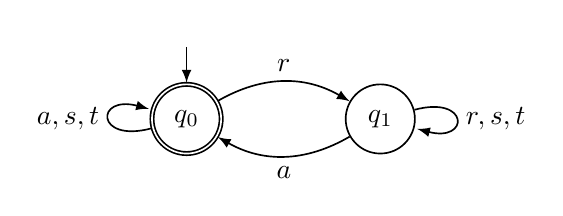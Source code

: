 \begin{tikzpicture}[->,>=latex,node distance=7em,semithick]

\node[initial above,state,accepting,above,initial text={}] (A) {$q_0$};
\node[state] (B) [right of=A] {$q_1$};

\path
    (A) edge [bend left ] node [above]  {$r$} (B)
    (B) edge [bend left] node [below] {$a$} (A)
;
\path (A) edge [loop left] node [left] {$a, s, t$} (A);
\path (B) edge [loop right] node [right] {$r, s, t$} (B);

\end{tikzpicture}
